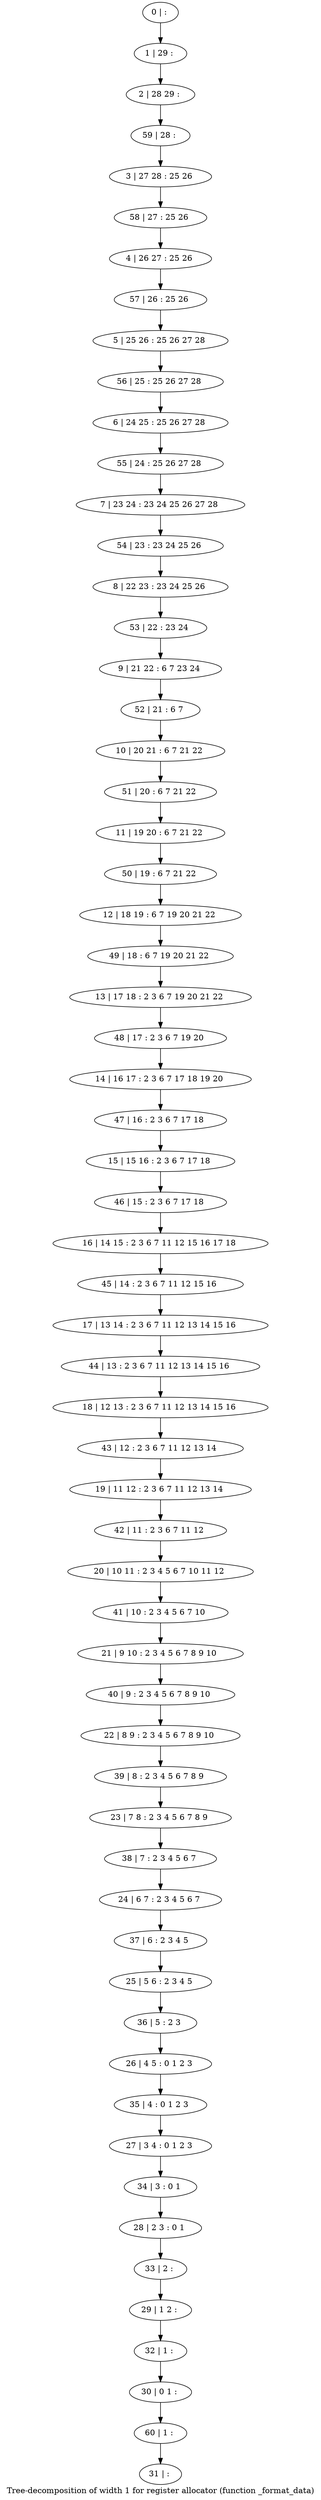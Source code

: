 digraph G {
graph [label="Tree-decomposition of width 1 for register allocator (function _format_data)"]
0[label="0 | : "];
1[label="1 | 29 : "];
2[label="2 | 28 29 : "];
3[label="3 | 27 28 : 25 26 "];
4[label="4 | 26 27 : 25 26 "];
5[label="5 | 25 26 : 25 26 27 28 "];
6[label="6 | 24 25 : 25 26 27 28 "];
7[label="7 | 23 24 : 23 24 25 26 27 28 "];
8[label="8 | 22 23 : 23 24 25 26 "];
9[label="9 | 21 22 : 6 7 23 24 "];
10[label="10 | 20 21 : 6 7 21 22 "];
11[label="11 | 19 20 : 6 7 21 22 "];
12[label="12 | 18 19 : 6 7 19 20 21 22 "];
13[label="13 | 17 18 : 2 3 6 7 19 20 21 22 "];
14[label="14 | 16 17 : 2 3 6 7 17 18 19 20 "];
15[label="15 | 15 16 : 2 3 6 7 17 18 "];
16[label="16 | 14 15 : 2 3 6 7 11 12 15 16 17 18 "];
17[label="17 | 13 14 : 2 3 6 7 11 12 13 14 15 16 "];
18[label="18 | 12 13 : 2 3 6 7 11 12 13 14 15 16 "];
19[label="19 | 11 12 : 2 3 6 7 11 12 13 14 "];
20[label="20 | 10 11 : 2 3 4 5 6 7 10 11 12 "];
21[label="21 | 9 10 : 2 3 4 5 6 7 8 9 10 "];
22[label="22 | 8 9 : 2 3 4 5 6 7 8 9 10 "];
23[label="23 | 7 8 : 2 3 4 5 6 7 8 9 "];
24[label="24 | 6 7 : 2 3 4 5 6 7 "];
25[label="25 | 5 6 : 2 3 4 5 "];
26[label="26 | 4 5 : 0 1 2 3 "];
27[label="27 | 3 4 : 0 1 2 3 "];
28[label="28 | 2 3 : 0 1 "];
29[label="29 | 1 2 : "];
30[label="30 | 0 1 : "];
31[label="31 | : "];
32[label="32 | 1 : "];
33[label="33 | 2 : "];
34[label="34 | 3 : 0 1 "];
35[label="35 | 4 : 0 1 2 3 "];
36[label="36 | 5 : 2 3 "];
37[label="37 | 6 : 2 3 4 5 "];
38[label="38 | 7 : 2 3 4 5 6 7 "];
39[label="39 | 8 : 2 3 4 5 6 7 8 9 "];
40[label="40 | 9 : 2 3 4 5 6 7 8 9 10 "];
41[label="41 | 10 : 2 3 4 5 6 7 10 "];
42[label="42 | 11 : 2 3 6 7 11 12 "];
43[label="43 | 12 : 2 3 6 7 11 12 13 14 "];
44[label="44 | 13 : 2 3 6 7 11 12 13 14 15 16 "];
45[label="45 | 14 : 2 3 6 7 11 12 15 16 "];
46[label="46 | 15 : 2 3 6 7 17 18 "];
47[label="47 | 16 : 2 3 6 7 17 18 "];
48[label="48 | 17 : 2 3 6 7 19 20 "];
49[label="49 | 18 : 6 7 19 20 21 22 "];
50[label="50 | 19 : 6 7 21 22 "];
51[label="51 | 20 : 6 7 21 22 "];
52[label="52 | 21 : 6 7 "];
53[label="53 | 22 : 23 24 "];
54[label="54 | 23 : 23 24 25 26 "];
55[label="55 | 24 : 25 26 27 28 "];
56[label="56 | 25 : 25 26 27 28 "];
57[label="57 | 26 : 25 26 "];
58[label="58 | 27 : 25 26 "];
59[label="59 | 28 : "];
60[label="60 | 1 : "];
0->1 ;
1->2 ;
32->30 ;
29->32 ;
33->29 ;
28->33 ;
34->28 ;
27->34 ;
35->27 ;
26->35 ;
36->26 ;
25->36 ;
37->25 ;
24->37 ;
38->24 ;
23->38 ;
39->23 ;
22->39 ;
40->22 ;
21->40 ;
41->21 ;
20->41 ;
42->20 ;
19->42 ;
43->19 ;
18->43 ;
44->18 ;
17->44 ;
45->17 ;
16->45 ;
46->16 ;
15->46 ;
47->15 ;
14->47 ;
48->14 ;
13->48 ;
49->13 ;
12->49 ;
50->12 ;
11->50 ;
51->11 ;
10->51 ;
52->10 ;
9->52 ;
53->9 ;
8->53 ;
54->8 ;
7->54 ;
55->7 ;
6->55 ;
56->6 ;
5->56 ;
57->5 ;
4->57 ;
58->4 ;
3->58 ;
59->3 ;
2->59 ;
60->31 ;
30->60 ;
}
